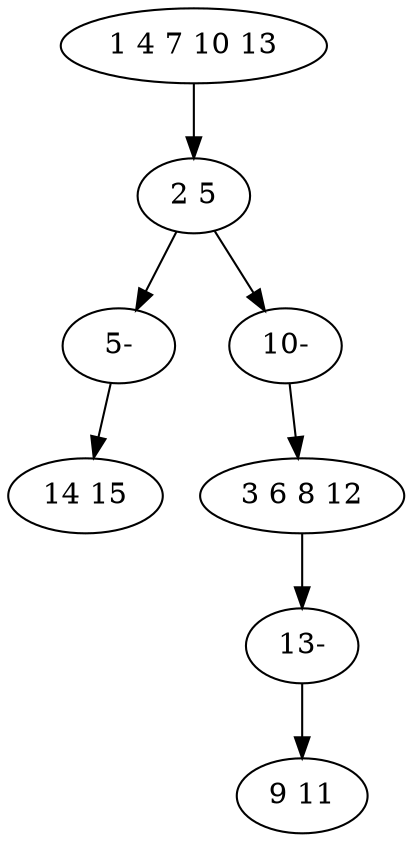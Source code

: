 digraph true_tree {
	"0" -> "1"
	"1" -> "5"
	"1" -> "7"
	"3" -> "6"
	"5" -> "2"
	"6" -> "4"
	"7" -> "3"
	"0" [label="1 4 7 10 13"];
	"1" [label="2 5"];
	"2" [label="14 15"];
	"3" [label="3 6 8 12"];
	"4" [label="9 11"];
	"5" [label="5-"];
	"6" [label="13-"];
	"7" [label="10-"];
}
